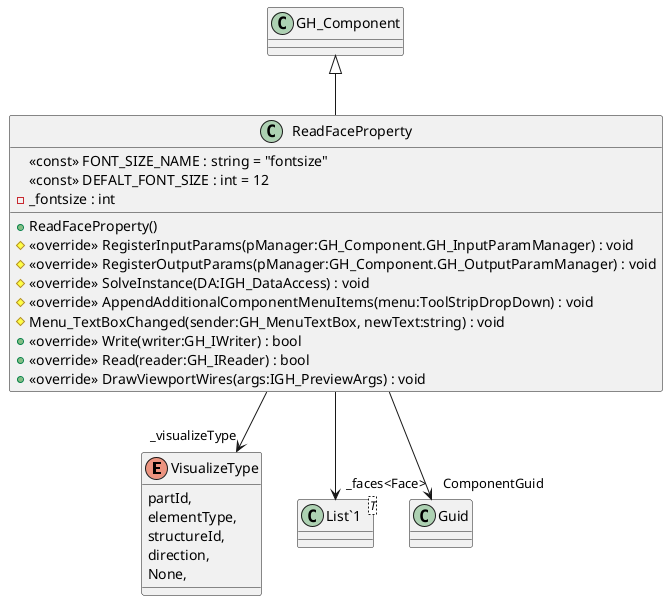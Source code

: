 @startuml
enum VisualizeType {
    partId,
    elementType,
    structureId,
    direction,
    None,
}
class ReadFaceProperty {
    + ReadFaceProperty()
    <<const>> FONT_SIZE_NAME : string = "fontsize"
    <<const>> DEFALT_FONT_SIZE : int = 12
    - _fontsize : int
    # <<override>> RegisterInputParams(pManager:GH_Component.GH_InputParamManager) : void
    # <<override>> RegisterOutputParams(pManager:GH_Component.GH_OutputParamManager) : void
    # <<override>> SolveInstance(DA:IGH_DataAccess) : void
    # <<override>> AppendAdditionalComponentMenuItems(menu:ToolStripDropDown) : void
    # Menu_TextBoxChanged(sender:GH_MenuTextBox, newText:string) : void
    + <<override>> Write(writer:GH_IWriter) : bool
    + <<override>> Read(reader:GH_IReader) : bool
    + <<override>> DrawViewportWires(args:IGH_PreviewArgs) : void
}
class "List`1"<T> {
}
GH_Component <|-- ReadFaceProperty
ReadFaceProperty --> "_faces<Face>" "List`1"
ReadFaceProperty --> "_visualizeType" VisualizeType
ReadFaceProperty --> "ComponentGuid" Guid
@enduml
